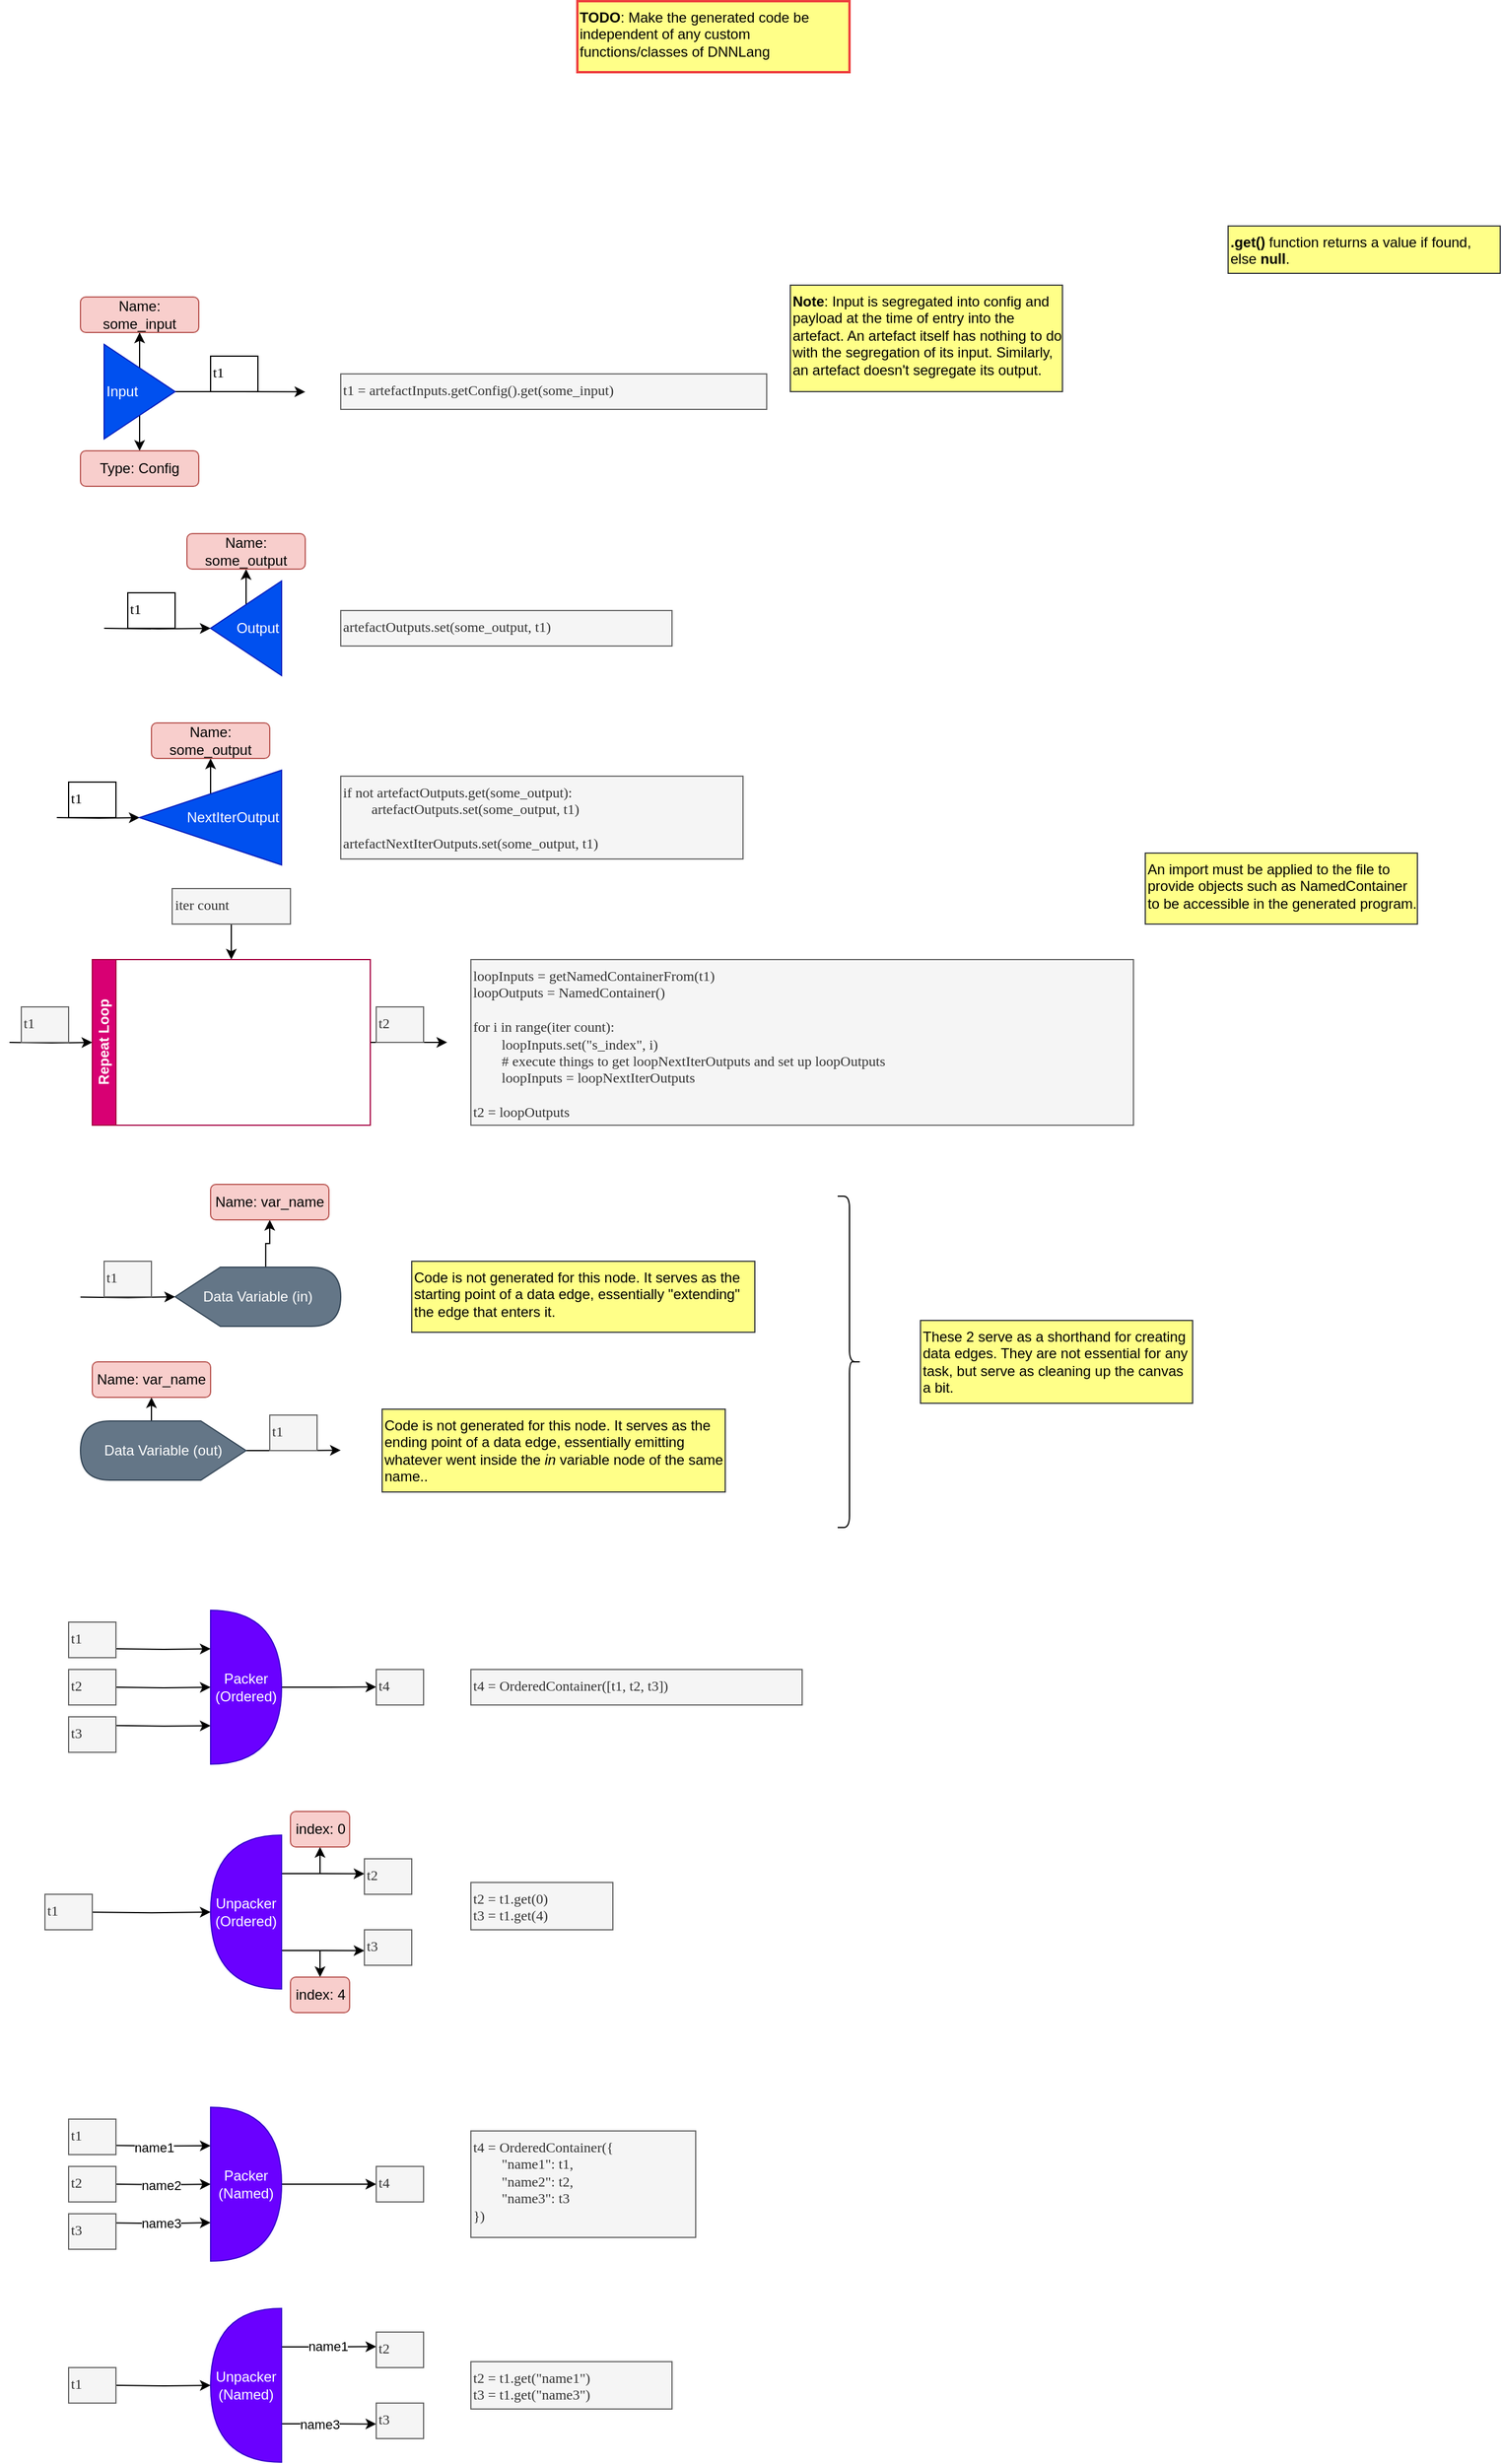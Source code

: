 <mxfile version="21.8.2" type="device">
  <diagram name="Page-1" id="nIpjQOiBv5imTvQujfP3">
    <mxGraphModel dx="467" dy="676" grid="1" gridSize="10" guides="1" tooltips="1" connect="1" arrows="1" fold="1" page="0" pageScale="1" pageWidth="850" pageHeight="1100" math="0" shadow="0">
      <root>
        <mxCell id="0" />
        <mxCell id="1" parent="0" />
        <mxCell id="iULWq3CGBZhYbpZMc_o--1" style="edgeStyle=orthogonalEdgeStyle;rounded=0;orthogonalLoop=1;jettySize=auto;html=1;exitX=1;exitY=0.5;exitDx=0;exitDy=0;" parent="1" source="eY1lrGhFP2gL3qBAUL6P-1" edge="1">
          <mxGeometry relative="1" as="geometry">
            <mxPoint x="370" y="240.19" as="targetPoint" />
          </mxGeometry>
        </mxCell>
        <mxCell id="iULWq3CGBZhYbpZMc_o--4" style="edgeStyle=orthogonalEdgeStyle;rounded=0;orthogonalLoop=1;jettySize=auto;html=1;exitX=0.5;exitY=0;exitDx=0;exitDy=0;" parent="1" source="eY1lrGhFP2gL3qBAUL6P-1" target="iULWq3CGBZhYbpZMc_o--3" edge="1">
          <mxGeometry relative="1" as="geometry" />
        </mxCell>
        <mxCell id="iULWq3CGBZhYbpZMc_o--6" style="edgeStyle=orthogonalEdgeStyle;rounded=0;orthogonalLoop=1;jettySize=auto;html=1;exitX=0.5;exitY=1;exitDx=0;exitDy=0;entryX=0.5;entryY=0;entryDx=0;entryDy=0;" parent="1" source="eY1lrGhFP2gL3qBAUL6P-1" target="iULWq3CGBZhYbpZMc_o--5" edge="1">
          <mxGeometry relative="1" as="geometry" />
        </mxCell>
        <mxCell id="eY1lrGhFP2gL3qBAUL6P-1" value="Input" style="triangle;whiteSpace=wrap;html=1;align=left;fillColor=#0050ef;fontColor=#ffffff;strokeColor=#001DBC;" parent="1" vertex="1">
          <mxGeometry x="200" y="200" width="60" height="80" as="geometry" />
        </mxCell>
        <mxCell id="iULWq3CGBZhYbpZMc_o--2" value="t1" style="text;html=1;strokeColor=default;fillColor=none;align=left;verticalAlign=top;whiteSpace=wrap;rounded=0;autosize=1;fontFamily=Lucida Console;" parent="1" vertex="1">
          <mxGeometry x="290" y="210" width="40" height="30" as="geometry" />
        </mxCell>
        <mxCell id="iULWq3CGBZhYbpZMc_o--3" value="Name: some_input" style="rounded=1;whiteSpace=wrap;html=1;fillColor=#f8cecc;strokeColor=#b85450;" parent="1" vertex="1">
          <mxGeometry x="180" y="160" width="100" height="30" as="geometry" />
        </mxCell>
        <mxCell id="iULWq3CGBZhYbpZMc_o--5" value="Type: Config" style="rounded=1;whiteSpace=wrap;html=1;fillColor=#f8cecc;strokeColor=#b85450;" parent="1" vertex="1">
          <mxGeometry x="180" y="290" width="100" height="30" as="geometry" />
        </mxCell>
        <mxCell id="iULWq3CGBZhYbpZMc_o--7" value="t1 = artefactInputs.getConfig().get(some_input)" style="text;html=1;align=left;verticalAlign=top;whiteSpace=wrap;rounded=0;autosize=1;fontFamily=Lucida Console;fillColor=#f5f5f5;fontColor=#333333;strokeColor=#666666;" parent="1" vertex="1">
          <mxGeometry x="400" y="225" width="360" height="30" as="geometry" />
        </mxCell>
        <mxCell id="iULWq3CGBZhYbpZMc_o--10" style="edgeStyle=orthogonalEdgeStyle;rounded=0;orthogonalLoop=1;jettySize=auto;html=1;exitX=0.5;exitY=1;exitDx=0;exitDy=0;entryX=0.5;entryY=1;entryDx=0;entryDy=0;" parent="1" source="iULWq3CGBZhYbpZMc_o--8" target="iULWq3CGBZhYbpZMc_o--9" edge="1">
          <mxGeometry relative="1" as="geometry" />
        </mxCell>
        <mxCell id="iULWq3CGBZhYbpZMc_o--12" style="edgeStyle=orthogonalEdgeStyle;rounded=0;orthogonalLoop=1;jettySize=auto;html=1;exitX=1;exitY=0.5;exitDx=0;exitDy=0;entryX=1;entryY=0.5;entryDx=0;entryDy=0;" parent="1" target="iULWq3CGBZhYbpZMc_o--8" edge="1">
          <mxGeometry relative="1" as="geometry">
            <mxPoint x="200.0" y="440.0" as="sourcePoint" />
          </mxGeometry>
        </mxCell>
        <mxCell id="iULWq3CGBZhYbpZMc_o--8" value="Output" style="triangle;whiteSpace=wrap;html=1;direction=west;align=right;fillColor=#0050ef;fontColor=#ffffff;strokeColor=#001DBC;" parent="1" vertex="1">
          <mxGeometry x="290" y="400" width="60" height="80" as="geometry" />
        </mxCell>
        <mxCell id="iULWq3CGBZhYbpZMc_o--9" value="Name: some_output" style="rounded=1;whiteSpace=wrap;html=1;fillColor=#f8cecc;strokeColor=#b85450;" parent="1" vertex="1">
          <mxGeometry x="270" y="360" width="100" height="30" as="geometry" />
        </mxCell>
        <mxCell id="iULWq3CGBZhYbpZMc_o--13" value="t1" style="text;html=1;strokeColor=default;fillColor=none;align=left;verticalAlign=top;whiteSpace=wrap;rounded=0;autosize=1;fontFamily=Lucida Console;" parent="1" vertex="1">
          <mxGeometry x="220" y="410" width="40" height="30" as="geometry" />
        </mxCell>
        <mxCell id="iULWq3CGBZhYbpZMc_o--15" value="&lt;b&gt;Note&lt;/b&gt;: Input is segregated into config and payload at the time of entry into the artefact. An artefact itself has nothing to do with the segregation of its input. Similarly, an artefact doesn&#39;t segregate its output." style="text;html=1;strokeColor=#36393d;fillColor=#ffff88;align=left;verticalAlign=top;whiteSpace=wrap;rounded=0;fixedWidth=1;autosize=1;" parent="1" vertex="1">
          <mxGeometry x="780" y="150" width="230" height="90" as="geometry" />
        </mxCell>
        <mxCell id="iULWq3CGBZhYbpZMc_o--19" value="artefactOutputs.set(some_output, t1)" style="text;html=1;align=left;verticalAlign=top;whiteSpace=wrap;rounded=0;autosize=1;fontFamily=Lucida Console;fillColor=#f5f5f5;fontColor=#333333;strokeColor=#666666;" parent="1" vertex="1">
          <mxGeometry x="400" y="425" width="280" height="30" as="geometry" />
        </mxCell>
        <mxCell id="iULWq3CGBZhYbpZMc_o--22" style="edgeStyle=orthogonalEdgeStyle;rounded=0;orthogonalLoop=1;jettySize=auto;html=1;exitX=0.5;exitY=1;exitDx=0;exitDy=0;entryX=0.5;entryY=1;entryDx=0;entryDy=0;" parent="1" source="iULWq3CGBZhYbpZMc_o--20" target="iULWq3CGBZhYbpZMc_o--21" edge="1">
          <mxGeometry relative="1" as="geometry" />
        </mxCell>
        <mxCell id="iULWq3CGBZhYbpZMc_o--23" style="edgeStyle=orthogonalEdgeStyle;rounded=0;orthogonalLoop=1;jettySize=auto;html=1;entryX=1;entryY=0.5;entryDx=0;entryDy=0;" parent="1" target="iULWq3CGBZhYbpZMc_o--20" edge="1">
          <mxGeometry relative="1" as="geometry">
            <mxPoint x="160" y="600" as="sourcePoint" />
          </mxGeometry>
        </mxCell>
        <mxCell id="iULWq3CGBZhYbpZMc_o--20" value="NextIterOutput" style="triangle;whiteSpace=wrap;html=1;direction=west;align=right;fillColor=#0050ef;fontColor=#ffffff;strokeColor=#001DBC;" parent="1" vertex="1">
          <mxGeometry x="230" y="560" width="120" height="80" as="geometry" />
        </mxCell>
        <mxCell id="iULWq3CGBZhYbpZMc_o--21" value="Name: some_output" style="rounded=1;whiteSpace=wrap;html=1;fillColor=#f8cecc;strokeColor=#b85450;" parent="1" vertex="1">
          <mxGeometry x="240" y="520" width="100" height="30" as="geometry" />
        </mxCell>
        <mxCell id="iULWq3CGBZhYbpZMc_o--24" value="t1" style="text;html=1;strokeColor=default;fillColor=none;align=left;verticalAlign=top;whiteSpace=wrap;rounded=0;autosize=1;fontFamily=Lucida Console;" parent="1" vertex="1">
          <mxGeometry x="170" y="570" width="40" height="30" as="geometry" />
        </mxCell>
        <mxCell id="iULWq3CGBZhYbpZMc_o--25" value="if not artefactOutputs.get(some_output):&lt;br&gt;&lt;span style=&quot;white-space: pre;&quot;&gt;&#x9;&lt;/span&gt;artefactOutputs.set(some_output, t1)&lt;br&gt;&lt;br&gt;artefactNextIterOutputs.set(some_output, t1)" style="text;html=1;align=left;verticalAlign=top;whiteSpace=wrap;rounded=0;autosize=1;fontFamily=Lucida Console;fillColor=#f5f5f5;fontColor=#333333;strokeColor=#666666;" parent="1" vertex="1">
          <mxGeometry x="400" y="565" width="340" height="70" as="geometry" />
        </mxCell>
        <mxCell id="iULWq3CGBZhYbpZMc_o--27" style="edgeStyle=orthogonalEdgeStyle;rounded=0;orthogonalLoop=1;jettySize=auto;html=1;entryX=0;entryY=0.5;entryDx=0;entryDy=0;" parent="1" target="iULWq3CGBZhYbpZMc_o--26" edge="1">
          <mxGeometry relative="1" as="geometry">
            <mxPoint x="120" y="790" as="sourcePoint" />
          </mxGeometry>
        </mxCell>
        <mxCell id="iULWq3CGBZhYbpZMc_o--30" style="edgeStyle=orthogonalEdgeStyle;rounded=0;orthogonalLoop=1;jettySize=auto;html=1;entryX=0.5;entryY=0;entryDx=0;entryDy=0;" parent="1" source="iULWq3CGBZhYbpZMc_o--31" target="iULWq3CGBZhYbpZMc_o--26" edge="1">
          <mxGeometry relative="1" as="geometry">
            <mxPoint x="307.676" y="690" as="sourcePoint" />
          </mxGeometry>
        </mxCell>
        <mxCell id="iULWq3CGBZhYbpZMc_o--32" style="edgeStyle=orthogonalEdgeStyle;rounded=0;orthogonalLoop=1;jettySize=auto;html=1;exitX=1;exitY=0.5;exitDx=0;exitDy=0;" parent="1" source="iULWq3CGBZhYbpZMc_o--26" edge="1">
          <mxGeometry relative="1" as="geometry">
            <mxPoint x="490" y="789.946" as="targetPoint" />
          </mxGeometry>
        </mxCell>
        <mxCell id="iULWq3CGBZhYbpZMc_o--26" value="Repeat Loop" style="swimlane;html=1;startSize=20;horizontal=0;childLayout=flowLayout;flowOrientation=west;resizable=1;interRankCellSpacing=50;containerType=tree;fontSize=12;container=1;autosize=0;fillColor=#d80073;fontColor=#ffffff;strokeColor=#A50040;" parent="1" vertex="1">
          <mxGeometry x="190" y="720" width="235" height="140" as="geometry" />
        </mxCell>
        <mxCell id="iULWq3CGBZhYbpZMc_o--29" value="t1" style="text;html=1;align=left;verticalAlign=top;whiteSpace=wrap;rounded=0;autosize=1;fontFamily=Lucida Console;fillColor=#f5f5f5;fontColor=#333333;strokeColor=#666666;" parent="1" vertex="1">
          <mxGeometry x="130" y="760" width="40" height="30" as="geometry" />
        </mxCell>
        <mxCell id="iULWq3CGBZhYbpZMc_o--31" value="iter count" style="text;html=1;align=left;verticalAlign=top;whiteSpace=wrap;rounded=0;autosize=1;fontFamily=Lucida Console;fillColor=#f5f5f5;fontColor=#333333;strokeColor=#666666;" parent="1" vertex="1">
          <mxGeometry x="257.5" y="660" width="100" height="30" as="geometry" />
        </mxCell>
        <mxCell id="iULWq3CGBZhYbpZMc_o--33" value="t2" style="text;html=1;align=left;verticalAlign=top;whiteSpace=wrap;rounded=0;autosize=1;fontFamily=Lucida Console;fillColor=#f5f5f5;fontColor=#333333;strokeColor=#666666;" parent="1" vertex="1">
          <mxGeometry x="430" y="760" width="40" height="30" as="geometry" />
        </mxCell>
        <mxCell id="KYDXhJNtzKRblSfzjD3v-1" value="loopInputs = getNamedContainerFrom(t1)&lt;br&gt;loopOutputs = NamedContainer()&lt;br&gt;&lt;br&gt;for i in range(iter count):&lt;br&gt;&lt;span style=&quot;white-space: pre;&quot;&gt;&#x9;&lt;/span&gt;loopInputs.set(&quot;s_index&quot;, i)&lt;br&gt;&lt;span style=&quot;white-space: pre;&quot;&gt;&#x9;&lt;/span&gt;# execute things to get loopNextIterOutputs and set up loopOutputs&lt;br&gt;&lt;span style=&quot;white-space: pre;&quot;&gt;&#x9;&lt;/span&gt;loopInputs = loopNextIterOutputs&lt;br&gt;&lt;br&gt;t2 = loopOutputs" style="text;html=1;align=left;verticalAlign=top;whiteSpace=wrap;rounded=0;autosize=1;fontFamily=Lucida Console;fillColor=#f5f5f5;fontColor=#333333;strokeColor=#666666;" vertex="1" parent="1">
          <mxGeometry x="510" y="720" width="560" height="140" as="geometry" />
        </mxCell>
        <mxCell id="KYDXhJNtzKRblSfzjD3v-3" value="An import must be applied to the file to provide objects such as NamedContainer to be accessible in the generated program." style="text;html=1;strokeColor=#36393d;fillColor=#ffff88;align=left;verticalAlign=top;whiteSpace=wrap;rounded=0;fixedWidth=1;autosize=1;" vertex="1" parent="1">
          <mxGeometry x="1080" y="630" width="230" height="60" as="geometry" />
        </mxCell>
        <mxCell id="KYDXhJNtzKRblSfzjD3v-5" style="edgeStyle=orthogonalEdgeStyle;rounded=0;orthogonalLoop=1;jettySize=auto;html=1;exitX=0;exitY=0.5;exitDx=0;exitDy=0;exitPerimeter=0;entryX=0;entryY=0.5;entryDx=0;entryDy=0;entryPerimeter=0;" edge="1" parent="1" target="KYDXhJNtzKRblSfzjD3v-4">
          <mxGeometry relative="1" as="geometry">
            <mxPoint x="180" y="1005.19" as="sourcePoint" />
          </mxGeometry>
        </mxCell>
        <mxCell id="KYDXhJNtzKRblSfzjD3v-7" style="edgeStyle=orthogonalEdgeStyle;rounded=0;orthogonalLoop=1;jettySize=auto;html=1;exitX=0;exitY=0;exitDx=76.591;exitDy=0;exitPerimeter=0;" edge="1" parent="1" source="KYDXhJNtzKRblSfzjD3v-4" target="KYDXhJNtzKRblSfzjD3v-6">
          <mxGeometry relative="1" as="geometry" />
        </mxCell>
        <mxCell id="KYDXhJNtzKRblSfzjD3v-4" value="Data Variable (in)" style="shape=display;whiteSpace=wrap;html=1;fillColor=#647687;strokeColor=#314354;fontColor=#ffffff;size=0.273;" vertex="1" parent="1">
          <mxGeometry x="260" y="980" width="140" height="50" as="geometry" />
        </mxCell>
        <mxCell id="KYDXhJNtzKRblSfzjD3v-6" value="Name: var_name" style="rounded=1;whiteSpace=wrap;html=1;fillColor=#f8cecc;strokeColor=#b85450;" vertex="1" parent="1">
          <mxGeometry x="290" y="910" width="100" height="30" as="geometry" />
        </mxCell>
        <mxCell id="KYDXhJNtzKRblSfzjD3v-12" value="Code is not generated for this node. It serves as the starting point of a data edge, essentially &quot;extending&quot; the edge that enters it." style="text;html=1;strokeColor=#36393d;fillColor=#ffff88;align=left;verticalAlign=top;whiteSpace=wrap;rounded=0;fixedWidth=1;autosize=1;" vertex="1" parent="1">
          <mxGeometry x="460" y="975" width="290" height="60" as="geometry" />
        </mxCell>
        <mxCell id="KYDXhJNtzKRblSfzjD3v-14" style="edgeStyle=orthogonalEdgeStyle;rounded=0;orthogonalLoop=1;jettySize=auto;html=1;exitX=0;exitY=0.5;exitDx=0;exitDy=0;exitPerimeter=0;" edge="1" parent="1" source="KYDXhJNtzKRblSfzjD3v-13">
          <mxGeometry relative="1" as="geometry">
            <mxPoint x="400" y="1134.714" as="targetPoint" />
          </mxGeometry>
        </mxCell>
        <mxCell id="KYDXhJNtzKRblSfzjD3v-16" style="edgeStyle=orthogonalEdgeStyle;rounded=0;orthogonalLoop=1;jettySize=auto;html=1;exitX=0;exitY=0;exitDx=76.591;exitDy=50;exitPerimeter=0;entryX=0.5;entryY=1;entryDx=0;entryDy=0;" edge="1" parent="1" source="KYDXhJNtzKRblSfzjD3v-13" target="KYDXhJNtzKRblSfzjD3v-15">
          <mxGeometry relative="1" as="geometry" />
        </mxCell>
        <mxCell id="KYDXhJNtzKRblSfzjD3v-13" value="Data Variable (out)" style="shape=display;whiteSpace=wrap;html=1;fillColor=#647687;strokeColor=#314354;fontColor=#ffffff;size=0.273;direction=west;" vertex="1" parent="1">
          <mxGeometry x="180" y="1110" width="140" height="50" as="geometry" />
        </mxCell>
        <mxCell id="KYDXhJNtzKRblSfzjD3v-15" value="Name: var_name" style="rounded=1;whiteSpace=wrap;html=1;fillColor=#f8cecc;strokeColor=#b85450;" vertex="1" parent="1">
          <mxGeometry x="190" y="1060" width="100" height="30" as="geometry" />
        </mxCell>
        <mxCell id="KYDXhJNtzKRblSfzjD3v-17" value="t1" style="text;html=1;align=left;verticalAlign=top;whiteSpace=wrap;rounded=0;autosize=1;fontFamily=Lucida Console;fillColor=#f5f5f5;fontColor=#333333;strokeColor=#666666;" vertex="1" parent="1">
          <mxGeometry x="200" y="975" width="40" height="30" as="geometry" />
        </mxCell>
        <mxCell id="KYDXhJNtzKRblSfzjD3v-18" value="t1" style="text;html=1;align=left;verticalAlign=top;whiteSpace=wrap;rounded=0;autosize=1;fontFamily=Lucida Console;fillColor=#f5f5f5;fontColor=#333333;strokeColor=#666666;" vertex="1" parent="1">
          <mxGeometry x="340" y="1105" width="40" height="30" as="geometry" />
        </mxCell>
        <mxCell id="KYDXhJNtzKRblSfzjD3v-19" value="Code is not generated for this node. It serves as the ending point of a data edge, essentially emitting whatever went inside the &lt;i&gt;in&lt;/i&gt;&amp;nbsp;variable node of the same name.." style="text;html=1;strokeColor=#36393d;fillColor=#ffff88;align=left;verticalAlign=top;whiteSpace=wrap;rounded=0;fixedWidth=1;autosize=1;" vertex="1" parent="1">
          <mxGeometry x="435" y="1100" width="290" height="70" as="geometry" />
        </mxCell>
        <mxCell id="KYDXhJNtzKRblSfzjD3v-20" value="" style="shape=curlyBracket;whiteSpace=wrap;html=1;rounded=1;flipH=1;labelPosition=right;verticalLabelPosition=middle;align=left;verticalAlign=middle;" vertex="1" parent="1">
          <mxGeometry x="820" y="920" width="20" height="280" as="geometry" />
        </mxCell>
        <mxCell id="KYDXhJNtzKRblSfzjD3v-21" value="These 2 serve as a shorthand for creating data edges. They are not essential for any task, but serve as cleaning up the canvas a bit." style="text;html=1;strokeColor=#36393d;fillColor=#ffff88;align=left;verticalAlign=top;whiteSpace=wrap;rounded=0;fixedWidth=1;autosize=1;" vertex="1" parent="1">
          <mxGeometry x="890" y="1025" width="230" height="70" as="geometry" />
        </mxCell>
        <mxCell id="KYDXhJNtzKRblSfzjD3v-24" style="edgeStyle=orthogonalEdgeStyle;rounded=0;orthogonalLoop=1;jettySize=auto;html=1;exitX=0;exitY=0.25;exitDx=0;exitDy=0;exitPerimeter=0;entryX=0;entryY=0.25;entryDx=0;entryDy=0;entryPerimeter=0;" edge="1" parent="1" target="KYDXhJNtzKRblSfzjD3v-22">
          <mxGeometry relative="1" as="geometry">
            <mxPoint x="210" y="1302.541" as="sourcePoint" />
          </mxGeometry>
        </mxCell>
        <mxCell id="KYDXhJNtzKRblSfzjD3v-25" style="edgeStyle=orthogonalEdgeStyle;rounded=0;orthogonalLoop=1;jettySize=auto;html=1;exitX=0;exitY=0.5;exitDx=0;exitDy=0;exitPerimeter=0;entryX=0;entryY=0.5;entryDx=0;entryDy=0;entryPerimeter=0;" edge="1" parent="1" target="KYDXhJNtzKRblSfzjD3v-22">
          <mxGeometry relative="1" as="geometry">
            <mxPoint x="210" y="1334.973" as="sourcePoint" />
          </mxGeometry>
        </mxCell>
        <mxCell id="KYDXhJNtzKRblSfzjD3v-26" style="edgeStyle=orthogonalEdgeStyle;rounded=0;orthogonalLoop=1;jettySize=auto;html=1;exitX=0;exitY=0.75;exitDx=0;exitDy=0;exitPerimeter=0;entryX=0;entryY=0.75;entryDx=0;entryDy=0;entryPerimeter=0;" edge="1" parent="1" target="KYDXhJNtzKRblSfzjD3v-22">
          <mxGeometry relative="1" as="geometry">
            <mxPoint x="210" y="1367.405" as="sourcePoint" />
          </mxGeometry>
        </mxCell>
        <mxCell id="KYDXhJNtzKRblSfzjD3v-30" style="edgeStyle=orthogonalEdgeStyle;rounded=0;orthogonalLoop=1;jettySize=auto;html=1;exitX=1;exitY=0.5;exitDx=0;exitDy=0;exitPerimeter=0;" edge="1" parent="1" source="KYDXhJNtzKRblSfzjD3v-22">
          <mxGeometry relative="1" as="geometry">
            <mxPoint x="430" y="1334.759" as="targetPoint" />
          </mxGeometry>
        </mxCell>
        <mxCell id="KYDXhJNtzKRblSfzjD3v-22" value="Packer&lt;br&gt;(Ordered)" style="shape=or;whiteSpace=wrap;html=1;fillColor=#6a00ff;fontColor=#ffffff;strokeColor=#3700CC;" vertex="1" parent="1">
          <mxGeometry x="290" y="1270" width="60" height="130" as="geometry" />
        </mxCell>
        <mxCell id="KYDXhJNtzKRblSfzjD3v-27" value="t1" style="text;html=1;align=left;verticalAlign=top;whiteSpace=wrap;rounded=0;autosize=1;fontFamily=Lucida Console;fillColor=#f5f5f5;fontColor=#333333;strokeColor=#666666;" vertex="1" parent="1">
          <mxGeometry x="170" y="1280" width="40" height="30" as="geometry" />
        </mxCell>
        <mxCell id="KYDXhJNtzKRblSfzjD3v-28" value="t2" style="text;html=1;align=left;verticalAlign=top;whiteSpace=wrap;rounded=0;autosize=1;fontFamily=Lucida Console;fillColor=#f5f5f5;fontColor=#333333;strokeColor=#666666;" vertex="1" parent="1">
          <mxGeometry x="170" y="1320" width="40" height="30" as="geometry" />
        </mxCell>
        <mxCell id="KYDXhJNtzKRblSfzjD3v-29" value="t3" style="text;html=1;align=left;verticalAlign=top;whiteSpace=wrap;rounded=0;autosize=1;fontFamily=Lucida Console;fillColor=#f5f5f5;fontColor=#333333;strokeColor=#666666;" vertex="1" parent="1">
          <mxGeometry x="170" y="1360" width="40" height="30" as="geometry" />
        </mxCell>
        <mxCell id="KYDXhJNtzKRblSfzjD3v-31" value="t4" style="text;html=1;align=left;verticalAlign=top;whiteSpace=wrap;rounded=0;autosize=1;fontFamily=Lucida Console;fillColor=#f5f5f5;fontColor=#333333;strokeColor=#666666;" vertex="1" parent="1">
          <mxGeometry x="430" y="1320" width="40" height="30" as="geometry" />
        </mxCell>
        <mxCell id="KYDXhJNtzKRblSfzjD3v-32" value="t4 = OrderedContainer([t1, t2, t3])" style="text;html=1;align=left;verticalAlign=top;whiteSpace=wrap;rounded=0;autosize=1;fontFamily=Lucida Console;fillColor=#f5f5f5;fontColor=#333333;strokeColor=#666666;" vertex="1" parent="1">
          <mxGeometry x="510" y="1320" width="280" height="30" as="geometry" />
        </mxCell>
        <mxCell id="KYDXhJNtzKRblSfzjD3v-33" value="&lt;b&gt;TODO&lt;/b&gt;: Make the generated code be independent of any custom functions/classes of DNNLang" style="text;html=1;strokeColor=#ee3f3f;fillColor=#ffff88;align=left;verticalAlign=top;whiteSpace=wrap;rounded=0;fixedWidth=1;autosize=1;strokeWidth=2;" vertex="1" parent="1">
          <mxGeometry x="600" y="-90" width="230" height="60" as="geometry" />
        </mxCell>
        <mxCell id="KYDXhJNtzKRblSfzjD3v-35" style="edgeStyle=orthogonalEdgeStyle;rounded=0;orthogonalLoop=1;jettySize=auto;html=1;exitX=1;exitY=0.5;exitDx=0;exitDy=0;exitPerimeter=0;entryX=1;entryY=0.5;entryDx=0;entryDy=0;entryPerimeter=0;" edge="1" parent="1" target="KYDXhJNtzKRblSfzjD3v-34">
          <mxGeometry relative="1" as="geometry">
            <mxPoint x="190" y="1525.125" as="sourcePoint" />
          </mxGeometry>
        </mxCell>
        <mxCell id="KYDXhJNtzKRblSfzjD3v-36" style="edgeStyle=orthogonalEdgeStyle;rounded=0;orthogonalLoop=1;jettySize=auto;html=1;exitX=0;exitY=0.75;exitDx=0;exitDy=0;exitPerimeter=0;" edge="1" parent="1" source="KYDXhJNtzKRblSfzjD3v-34">
          <mxGeometry relative="1" as="geometry">
            <mxPoint x="420" y="1492.625" as="targetPoint" />
          </mxGeometry>
        </mxCell>
        <mxCell id="KYDXhJNtzKRblSfzjD3v-37" style="edgeStyle=orthogonalEdgeStyle;rounded=0;orthogonalLoop=1;jettySize=auto;html=1;exitX=0;exitY=0.25;exitDx=0;exitDy=0;exitPerimeter=0;" edge="1" parent="1" source="KYDXhJNtzKRblSfzjD3v-34">
          <mxGeometry relative="1" as="geometry">
            <mxPoint x="420" y="1557.625" as="targetPoint" />
          </mxGeometry>
        </mxCell>
        <mxCell id="KYDXhJNtzKRblSfzjD3v-42" style="edgeStyle=orthogonalEdgeStyle;rounded=0;orthogonalLoop=1;jettySize=auto;html=1;exitX=0;exitY=0.75;exitDx=0;exitDy=0;exitPerimeter=0;entryX=0.5;entryY=1;entryDx=0;entryDy=0;" edge="1" parent="1" source="KYDXhJNtzKRblSfzjD3v-34" target="KYDXhJNtzKRblSfzjD3v-41">
          <mxGeometry relative="1" as="geometry" />
        </mxCell>
        <mxCell id="KYDXhJNtzKRblSfzjD3v-44" style="edgeStyle=orthogonalEdgeStyle;rounded=0;orthogonalLoop=1;jettySize=auto;html=1;exitX=0;exitY=0.25;exitDx=0;exitDy=0;exitPerimeter=0;entryX=0.5;entryY=0;entryDx=0;entryDy=0;" edge="1" parent="1" source="KYDXhJNtzKRblSfzjD3v-34" target="KYDXhJNtzKRblSfzjD3v-43">
          <mxGeometry relative="1" as="geometry" />
        </mxCell>
        <mxCell id="KYDXhJNtzKRblSfzjD3v-34" value="Unpacker&lt;br&gt;(Ordered)" style="shape=or;whiteSpace=wrap;html=1;fillColor=#6a00ff;fontColor=#ffffff;strokeColor=#3700CC;direction=west;" vertex="1" parent="1">
          <mxGeometry x="290" y="1460" width="60" height="130" as="geometry" />
        </mxCell>
        <mxCell id="KYDXhJNtzKRblSfzjD3v-38" value="t1" style="text;html=1;align=left;verticalAlign=top;whiteSpace=wrap;rounded=0;autosize=1;fontFamily=Lucida Console;fillColor=#f5f5f5;fontColor=#333333;strokeColor=#666666;" vertex="1" parent="1">
          <mxGeometry x="150" y="1510" width="40" height="30" as="geometry" />
        </mxCell>
        <mxCell id="KYDXhJNtzKRblSfzjD3v-39" value="t2" style="text;html=1;align=left;verticalAlign=top;whiteSpace=wrap;rounded=0;autosize=1;fontFamily=Lucida Console;fillColor=#f5f5f5;fontColor=#333333;strokeColor=#666666;" vertex="1" parent="1">
          <mxGeometry x="420" y="1480" width="40" height="30" as="geometry" />
        </mxCell>
        <mxCell id="KYDXhJNtzKRblSfzjD3v-40" value="t3" style="text;html=1;align=left;verticalAlign=top;whiteSpace=wrap;rounded=0;autosize=1;fontFamily=Lucida Console;fillColor=#f5f5f5;fontColor=#333333;strokeColor=#666666;" vertex="1" parent="1">
          <mxGeometry x="420" y="1540" width="40" height="30" as="geometry" />
        </mxCell>
        <mxCell id="KYDXhJNtzKRblSfzjD3v-41" value="index: 0" style="rounded=1;whiteSpace=wrap;html=1;fillColor=#f8cecc;strokeColor=#b85450;" vertex="1" parent="1">
          <mxGeometry x="357.5" y="1440" width="50" height="30" as="geometry" />
        </mxCell>
        <mxCell id="KYDXhJNtzKRblSfzjD3v-43" value="index: 4" style="rounded=1;whiteSpace=wrap;html=1;fillColor=#f8cecc;strokeColor=#b85450;" vertex="1" parent="1">
          <mxGeometry x="357.5" y="1580" width="50" height="30" as="geometry" />
        </mxCell>
        <mxCell id="KYDXhJNtzKRblSfzjD3v-45" value="t2 = t1.get(0)&lt;br&gt;t3 = t1.get(4)" style="text;html=1;align=left;verticalAlign=top;whiteSpace=wrap;rounded=0;autosize=1;fontFamily=Lucida Console;fillColor=#f5f5f5;fontColor=#333333;strokeColor=#666666;" vertex="1" parent="1">
          <mxGeometry x="510" y="1500" width="120" height="40" as="geometry" />
        </mxCell>
        <mxCell id="KYDXhJNtzKRblSfzjD3v-48" style="edgeStyle=orthogonalEdgeStyle;rounded=0;orthogonalLoop=1;jettySize=auto;html=1;exitX=0;exitY=0.25;exitDx=0;exitDy=0;exitPerimeter=0;entryX=0;entryY=0.25;entryDx=0;entryDy=0;entryPerimeter=0;" edge="1" parent="1" target="KYDXhJNtzKRblSfzjD3v-46">
          <mxGeometry relative="1" as="geometry">
            <mxPoint x="210" y="1722.273" as="sourcePoint" />
          </mxGeometry>
        </mxCell>
        <mxCell id="KYDXhJNtzKRblSfzjD3v-62" value="name1" style="edgeLabel;html=1;align=center;verticalAlign=middle;resizable=0;points=[];" vertex="1" connectable="0" parent="KYDXhJNtzKRblSfzjD3v-48">
          <mxGeometry x="-0.221" y="-1" relative="1" as="geometry">
            <mxPoint as="offset" />
          </mxGeometry>
        </mxCell>
        <mxCell id="KYDXhJNtzKRblSfzjD3v-49" style="edgeStyle=orthogonalEdgeStyle;rounded=0;orthogonalLoop=1;jettySize=auto;html=1;exitX=0;exitY=0.5;exitDx=0;exitDy=0;exitPerimeter=0;entryX=0;entryY=0.5;entryDx=0;entryDy=0;entryPerimeter=0;" edge="1" parent="1" target="KYDXhJNtzKRblSfzjD3v-46">
          <mxGeometry relative="1" as="geometry">
            <mxPoint x="210" y="1755" as="sourcePoint" />
          </mxGeometry>
        </mxCell>
        <mxCell id="KYDXhJNtzKRblSfzjD3v-63" value="name2" style="edgeLabel;html=1;align=center;verticalAlign=middle;resizable=0;points=[];" vertex="1" connectable="0" parent="KYDXhJNtzKRblSfzjD3v-49">
          <mxGeometry x="-0.072" relative="1" as="geometry">
            <mxPoint as="offset" />
          </mxGeometry>
        </mxCell>
        <mxCell id="KYDXhJNtzKRblSfzjD3v-50" style="edgeStyle=orthogonalEdgeStyle;rounded=0;orthogonalLoop=1;jettySize=auto;html=1;exitX=0;exitY=0.75;exitDx=0;exitDy=0;exitPerimeter=0;entryX=0;entryY=0.75;entryDx=0;entryDy=0;entryPerimeter=0;" edge="1" parent="1" target="KYDXhJNtzKRblSfzjD3v-46">
          <mxGeometry relative="1" as="geometry">
            <mxPoint x="210" y="1787.727" as="sourcePoint" />
          </mxGeometry>
        </mxCell>
        <mxCell id="KYDXhJNtzKRblSfzjD3v-64" value="name3" style="edgeLabel;html=1;align=center;verticalAlign=middle;resizable=0;points=[];" vertex="1" connectable="0" parent="KYDXhJNtzKRblSfzjD3v-50">
          <mxGeometry x="-0.073" relative="1" as="geometry">
            <mxPoint as="offset" />
          </mxGeometry>
        </mxCell>
        <mxCell id="KYDXhJNtzKRblSfzjD3v-51" style="edgeStyle=orthogonalEdgeStyle;rounded=0;orthogonalLoop=1;jettySize=auto;html=1;exitX=1;exitY=0.5;exitDx=0;exitDy=0;exitPerimeter=0;" edge="1" parent="1" source="KYDXhJNtzKRblSfzjD3v-46">
          <mxGeometry relative="1" as="geometry">
            <mxPoint x="430" y="1755" as="targetPoint" />
          </mxGeometry>
        </mxCell>
        <mxCell id="KYDXhJNtzKRblSfzjD3v-46" value="Packer&lt;br&gt;(Named)" style="shape=or;whiteSpace=wrap;html=1;fillColor=#6a00ff;fontColor=#ffffff;strokeColor=#3700CC;" vertex="1" parent="1">
          <mxGeometry x="290" y="1690" width="60" height="130" as="geometry" />
        </mxCell>
        <mxCell id="KYDXhJNtzKRblSfzjD3v-52" style="edgeStyle=orthogonalEdgeStyle;rounded=0;orthogonalLoop=1;jettySize=auto;html=1;exitX=1;exitY=0.5;exitDx=0;exitDy=0;exitPerimeter=0;entryX=1;entryY=0.5;entryDx=0;entryDy=0;entryPerimeter=0;" edge="1" parent="1" target="KYDXhJNtzKRblSfzjD3v-47">
          <mxGeometry relative="1" as="geometry">
            <mxPoint x="210" y="1925.0" as="sourcePoint" />
          </mxGeometry>
        </mxCell>
        <mxCell id="KYDXhJNtzKRblSfzjD3v-53" style="edgeStyle=orthogonalEdgeStyle;rounded=0;orthogonalLoop=1;jettySize=auto;html=1;exitX=0;exitY=0.75;exitDx=0;exitDy=0;exitPerimeter=0;" edge="1" parent="1" source="KYDXhJNtzKRblSfzjD3v-47">
          <mxGeometry relative="1" as="geometry">
            <mxPoint x="430" y="1892.273" as="targetPoint" />
          </mxGeometry>
        </mxCell>
        <mxCell id="KYDXhJNtzKRblSfzjD3v-65" value="name1" style="edgeLabel;html=1;align=center;verticalAlign=middle;resizable=0;points=[];" vertex="1" connectable="0" parent="KYDXhJNtzKRblSfzjD3v-53">
          <mxGeometry x="-0.03" y="1" relative="1" as="geometry">
            <mxPoint as="offset" />
          </mxGeometry>
        </mxCell>
        <mxCell id="KYDXhJNtzKRblSfzjD3v-54" style="edgeStyle=orthogonalEdgeStyle;rounded=0;orthogonalLoop=1;jettySize=auto;html=1;exitX=0;exitY=0.25;exitDx=0;exitDy=0;exitPerimeter=0;" edge="1" parent="1" source="KYDXhJNtzKRblSfzjD3v-47">
          <mxGeometry relative="1" as="geometry">
            <mxPoint x="430" y="1957.727" as="targetPoint" />
          </mxGeometry>
        </mxCell>
        <mxCell id="KYDXhJNtzKRblSfzjD3v-66" value="name3" style="edgeLabel;html=1;align=center;verticalAlign=middle;resizable=0;points=[];" vertex="1" connectable="0" parent="KYDXhJNtzKRblSfzjD3v-54">
          <mxGeometry x="-0.207" relative="1" as="geometry">
            <mxPoint as="offset" />
          </mxGeometry>
        </mxCell>
        <mxCell id="KYDXhJNtzKRblSfzjD3v-47" value="Unpacker&lt;br&gt;(Named)" style="shape=or;whiteSpace=wrap;html=1;fillColor=#6a00ff;fontColor=#ffffff;strokeColor=#3700CC;direction=west;" vertex="1" parent="1">
          <mxGeometry x="290" y="1860" width="60" height="130" as="geometry" />
        </mxCell>
        <mxCell id="KYDXhJNtzKRblSfzjD3v-55" value="t4" style="text;html=1;align=left;verticalAlign=top;whiteSpace=wrap;rounded=0;autosize=1;fontFamily=Lucida Console;fillColor=#f5f5f5;fontColor=#333333;strokeColor=#666666;" vertex="1" parent="1">
          <mxGeometry x="430" y="1740" width="40" height="30" as="geometry" />
        </mxCell>
        <mxCell id="KYDXhJNtzKRblSfzjD3v-56" value="t1" style="text;html=1;align=left;verticalAlign=top;whiteSpace=wrap;rounded=0;autosize=1;fontFamily=Lucida Console;fillColor=#f5f5f5;fontColor=#333333;strokeColor=#666666;" vertex="1" parent="1">
          <mxGeometry x="170" y="1700" width="40" height="30" as="geometry" />
        </mxCell>
        <mxCell id="KYDXhJNtzKRblSfzjD3v-57" value="t2" style="text;html=1;align=left;verticalAlign=top;whiteSpace=wrap;rounded=0;autosize=1;fontFamily=Lucida Console;fillColor=#f5f5f5;fontColor=#333333;strokeColor=#666666;" vertex="1" parent="1">
          <mxGeometry x="170" y="1740" width="40" height="30" as="geometry" />
        </mxCell>
        <mxCell id="KYDXhJNtzKRblSfzjD3v-58" value="t3" style="text;html=1;align=left;verticalAlign=top;whiteSpace=wrap;rounded=0;autosize=1;fontFamily=Lucida Console;fillColor=#f5f5f5;fontColor=#333333;strokeColor=#666666;" vertex="1" parent="1">
          <mxGeometry x="170" y="1780" width="40" height="30" as="geometry" />
        </mxCell>
        <mxCell id="KYDXhJNtzKRblSfzjD3v-59" value="t1" style="text;html=1;align=left;verticalAlign=top;whiteSpace=wrap;rounded=0;autosize=1;fontFamily=Lucida Console;fillColor=#f5f5f5;fontColor=#333333;strokeColor=#666666;" vertex="1" parent="1">
          <mxGeometry x="170" y="1910" width="40" height="30" as="geometry" />
        </mxCell>
        <mxCell id="KYDXhJNtzKRblSfzjD3v-60" value="t2" style="text;html=1;align=left;verticalAlign=top;whiteSpace=wrap;rounded=0;autosize=1;fontFamily=Lucida Console;fillColor=#f5f5f5;fontColor=#333333;strokeColor=#666666;" vertex="1" parent="1">
          <mxGeometry x="430" y="1880" width="40" height="30" as="geometry" />
        </mxCell>
        <mxCell id="KYDXhJNtzKRblSfzjD3v-61" value="t3" style="text;html=1;align=left;verticalAlign=top;whiteSpace=wrap;rounded=0;autosize=1;fontFamily=Lucida Console;fillColor=#f5f5f5;fontColor=#333333;strokeColor=#666666;" vertex="1" parent="1">
          <mxGeometry x="430" y="1940" width="40" height="30" as="geometry" />
        </mxCell>
        <mxCell id="KYDXhJNtzKRblSfzjD3v-67" value="t2 = t1.get(&quot;name1&quot;)&lt;br&gt;t3 = t1.get(&quot;name3&quot;)" style="text;html=1;align=left;verticalAlign=top;whiteSpace=wrap;rounded=0;autosize=1;fontFamily=Lucida Console;fillColor=#f5f5f5;fontColor=#333333;strokeColor=#666666;" vertex="1" parent="1">
          <mxGeometry x="510" y="1905" width="170" height="40" as="geometry" />
        </mxCell>
        <mxCell id="KYDXhJNtzKRblSfzjD3v-68" value="t4 = OrderedContainer({&lt;br&gt;&lt;span style=&quot;white-space: pre;&quot;&gt;&#x9;&lt;/span&gt;&quot;name1&quot;: t1, &lt;br&gt;&lt;span style=&quot;white-space: pre;&quot;&gt;&#x9;&lt;/span&gt;&quot;name2&quot;: t2, &lt;br&gt;&lt;span style=&quot;white-space: pre;&quot;&gt;&#x9;&lt;/span&gt;&quot;name3&quot;: t3&lt;br&gt;})" style="text;html=1;align=left;verticalAlign=top;whiteSpace=wrap;rounded=0;autosize=1;fontFamily=Lucida Console;fillColor=#f5f5f5;fontColor=#333333;strokeColor=#666666;" vertex="1" parent="1">
          <mxGeometry x="510" y="1710" width="190" height="90" as="geometry" />
        </mxCell>
        <mxCell id="KYDXhJNtzKRblSfzjD3v-69" value="&lt;b&gt;.get() &lt;/b&gt;function returns a value if found, else &lt;b&gt;null&lt;/b&gt;." style="text;html=1;strokeColor=#36393d;fillColor=#ffff88;align=left;verticalAlign=top;whiteSpace=wrap;rounded=0;fixedWidth=1;autosize=1;" vertex="1" parent="1">
          <mxGeometry x="1150" y="100" width="230" height="40" as="geometry" />
        </mxCell>
      </root>
    </mxGraphModel>
  </diagram>
</mxfile>

